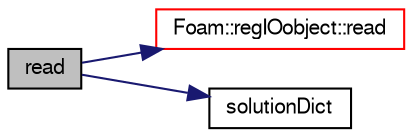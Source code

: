digraph "read"
{
  bgcolor="transparent";
  edge [fontname="FreeSans",fontsize="10",labelfontname="FreeSans",labelfontsize="10"];
  node [fontname="FreeSans",fontsize="10",shape=record];
  rankdir="LR";
  Node261 [label="read",height=0.2,width=0.4,color="black", fillcolor="grey75", style="filled", fontcolor="black"];
  Node261 -> Node262 [color="midnightblue",fontsize="10",style="solid",fontname="FreeSans"];
  Node262 [label="Foam::regIOobject::read",height=0.2,width=0.4,color="red",URL="$a26334.html#af816873151ddb0126e98bb2f914d8ed5",tooltip="Read object. "];
  Node261 -> Node304 [color="midnightblue",fontsize="10",style="solid",fontname="FreeSans"];
  Node304 [label="solutionDict",height=0.2,width=0.4,color="black",URL="$a20126.html#a312cba87878b308cfc466e24467e845c"];
}
